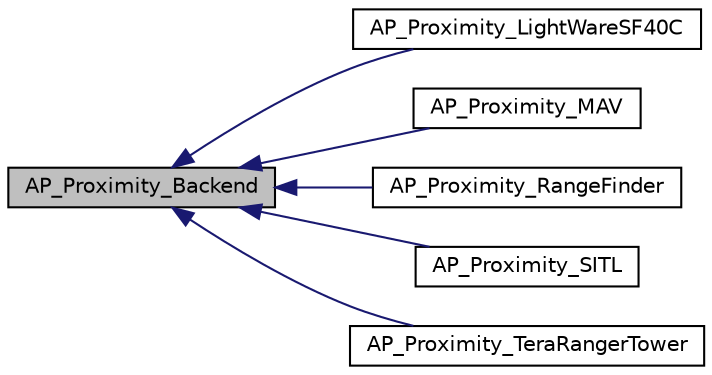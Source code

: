digraph "AP_Proximity_Backend"
{
 // INTERACTIVE_SVG=YES
  edge [fontname="Helvetica",fontsize="10",labelfontname="Helvetica",labelfontsize="10"];
  node [fontname="Helvetica",fontsize="10",shape=record];
  rankdir="LR";
  Node1 [label="AP_Proximity_Backend",height=0.2,width=0.4,color="black", fillcolor="grey75", style="filled", fontcolor="black"];
  Node1 -> Node2 [dir="back",color="midnightblue",fontsize="10",style="solid",fontname="Helvetica"];
  Node2 [label="AP_Proximity_LightWareSF40C",height=0.2,width=0.4,color="black", fillcolor="white", style="filled",URL="$classAP__Proximity__LightWareSF40C.html"];
  Node1 -> Node3 [dir="back",color="midnightblue",fontsize="10",style="solid",fontname="Helvetica"];
  Node3 [label="AP_Proximity_MAV",height=0.2,width=0.4,color="black", fillcolor="white", style="filled",URL="$classAP__Proximity__MAV.html"];
  Node1 -> Node4 [dir="back",color="midnightblue",fontsize="10",style="solid",fontname="Helvetica"];
  Node4 [label="AP_Proximity_RangeFinder",height=0.2,width=0.4,color="black", fillcolor="white", style="filled",URL="$classAP__Proximity__RangeFinder.html"];
  Node1 -> Node5 [dir="back",color="midnightblue",fontsize="10",style="solid",fontname="Helvetica"];
  Node5 [label="AP_Proximity_SITL",height=0.2,width=0.4,color="black", fillcolor="white", style="filled",URL="$classAP__Proximity__SITL.html"];
  Node1 -> Node6 [dir="back",color="midnightblue",fontsize="10",style="solid",fontname="Helvetica"];
  Node6 [label="AP_Proximity_TeraRangerTower",height=0.2,width=0.4,color="black", fillcolor="white", style="filled",URL="$classAP__Proximity__TeraRangerTower.html"];
}
